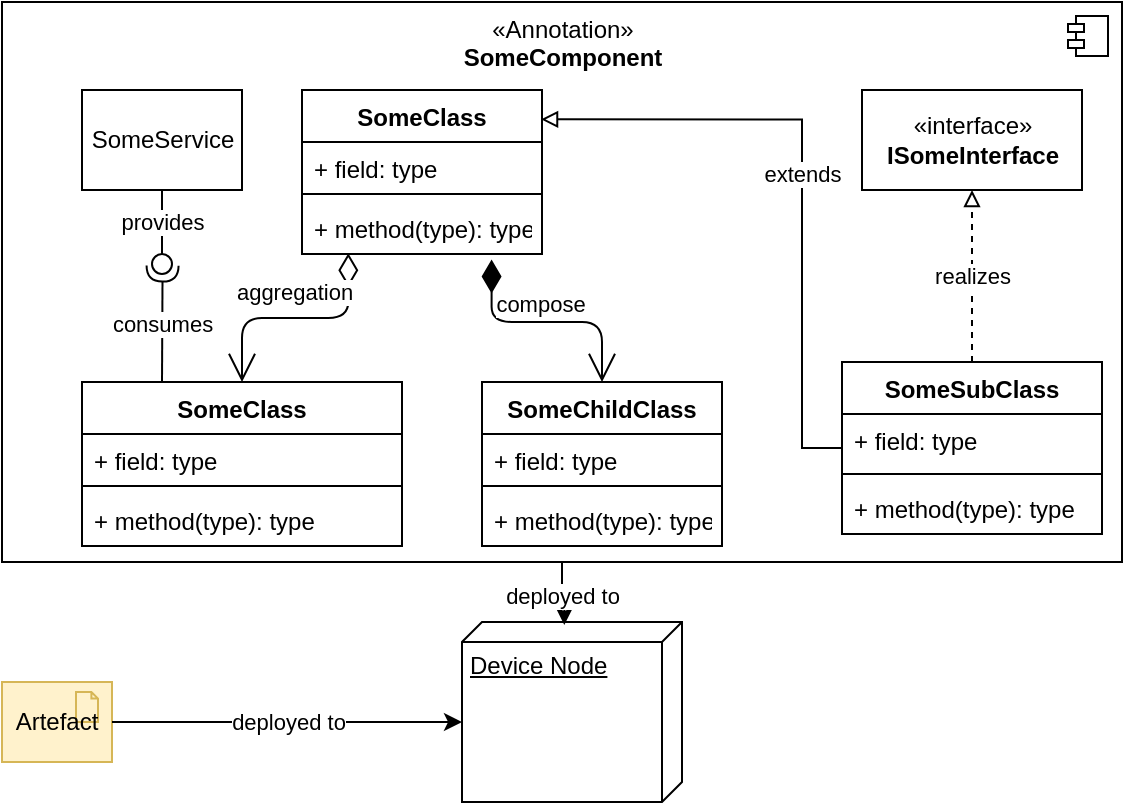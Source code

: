 <mxfile version="20.8.16" type="device"><diagram id="wgydOx7EFTo8UJbecMTP" name="Simplified Component &amp; Class Diagram"><mxGraphModel dx="1036" dy="623" grid="1" gridSize="10" guides="1" tooltips="1" connect="1" arrows="1" fold="1" page="1" pageScale="1" pageWidth="827" pageHeight="1169" math="0" shadow="0"><root><mxCell id="0"/><mxCell id="1" parent="0"/><mxCell id="K8eABO2N2G37sUBRrBTo-13" value="Device Node" style="verticalAlign=top;align=left;spacingTop=8;spacingLeft=2;spacingRight=12;shape=cube;size=10;direction=south;fontStyle=4;html=1;" vertex="1" parent="1"><mxGeometry x="350" y="510" width="110" height="90" as="geometry"/></mxCell><mxCell id="K8eABO2N2G37sUBRrBTo-14" value="deployed to" style="edgeStyle=orthogonalEdgeStyle;rounded=0;orthogonalLoop=1;jettySize=auto;html=1;entryX=0.017;entryY=0.535;entryDx=0;entryDy=0;entryPerimeter=0;endArrow=classic;endFill=1;align=center;" edge="1" parent="1" source="K8eABO2N2G37sUBRrBTo-15" target="K8eABO2N2G37sUBRrBTo-13"><mxGeometry relative="1" as="geometry"/></mxCell><mxCell id="K8eABO2N2G37sUBRrBTo-15" value="«Annotation»&lt;br&gt;&lt;b&gt;SomeComponent&lt;/b&gt;" style="html=1;dropTarget=0;verticalAlign=top;container=1;collapsible=0;" vertex="1" parent="1"><mxGeometry x="120" y="200" width="560" height="280" as="geometry"/></mxCell><mxCell id="K8eABO2N2G37sUBRrBTo-16" value="" style="shape=component;jettyWidth=8;jettyHeight=4;" vertex="1" parent="K8eABO2N2G37sUBRrBTo-15"><mxGeometry x="1" width="20" height="20" relative="1" as="geometry"><mxPoint x="-27" y="7" as="offset"/></mxGeometry></mxCell><mxCell id="K8eABO2N2G37sUBRrBTo-17" value="«interface»&lt;br&gt;&lt;b&gt;ISomeInterface&lt;/b&gt;" style="html=1;recursiveResize=0;" vertex="1" parent="1"><mxGeometry x="550" y="244" width="110" height="50" as="geometry"/></mxCell><mxCell id="K8eABO2N2G37sUBRrBTo-18" value="realizes" style="edgeStyle=orthogonalEdgeStyle;rounded=0;orthogonalLoop=1;jettySize=auto;html=1;entryX=0.5;entryY=1;entryDx=0;entryDy=0;endArrow=block;endFill=0;dashed=1;" edge="1" parent="1" source="K8eABO2N2G37sUBRrBTo-28" target="K8eABO2N2G37sUBRrBTo-17"><mxGeometry relative="1" as="geometry"/></mxCell><mxCell id="K8eABO2N2G37sUBRrBTo-19" value="extends" style="edgeStyle=orthogonalEdgeStyle;rounded=0;orthogonalLoop=1;jettySize=auto;html=1;entryX=0.996;entryY=0.179;entryDx=0;entryDy=0;entryPerimeter=0;endArrow=block;endFill=0;" edge="1" parent="1" source="K8eABO2N2G37sUBRrBTo-28" target="K8eABO2N2G37sUBRrBTo-32"><mxGeometry relative="1" as="geometry"><Array as="points"><mxPoint x="520" y="423"/><mxPoint x="520" y="259"/></Array></mxGeometry></mxCell><mxCell id="K8eABO2N2G37sUBRrBTo-20" value="compose" style="endArrow=open;html=1;endSize=12;startArrow=diamondThin;startSize=14;startFill=1;edgeStyle=orthogonalEdgeStyle;align=center;verticalAlign=bottom;exitX=0.79;exitY=1.106;exitDx=0;exitDy=0;exitPerimeter=0;entryX=0.5;entryY=0;entryDx=0;entryDy=0;" edge="1" parent="1" source="K8eABO2N2G37sUBRrBTo-35" target="K8eABO2N2G37sUBRrBTo-36"><mxGeometry x="-0.043" relative="1" as="geometry"><mxPoint x="370" y="360" as="sourcePoint"/><mxPoint x="530" y="360" as="targetPoint"/><Array as="points"><mxPoint x="365" y="360"/><mxPoint x="420" y="360"/></Array><mxPoint as="offset"/></mxGeometry></mxCell><mxCell id="K8eABO2N2G37sUBRrBTo-21" value="aggregation" style="endArrow=open;html=1;endSize=12;startArrow=diamondThin;startSize=14;startFill=0;edgeStyle=elbowEdgeStyle;align=center;verticalAlign=middle;exitX=0.193;exitY=0.985;exitDx=0;exitDy=0;exitPerimeter=0;entryX=0.5;entryY=0;entryDx=0;entryDy=0;elbow=vertical;" edge="1" parent="1" source="K8eABO2N2G37sUBRrBTo-35" target="K8eABO2N2G37sUBRrBTo-40"><mxGeometry x="0.021" y="-13" relative="1" as="geometry"><mxPoint x="430" y="530" as="sourcePoint"/><mxPoint x="590" y="530" as="targetPoint"/><mxPoint as="offset"/></mxGeometry></mxCell><mxCell id="K8eABO2N2G37sUBRrBTo-22" value="SomeService" style="html=1;" vertex="1" parent="1"><mxGeometry x="160" y="244" width="80" height="50" as="geometry"/></mxCell><mxCell id="K8eABO2N2G37sUBRrBTo-23" value="provides" style="rounded=0;orthogonalLoop=1;jettySize=auto;html=1;endArrow=none;endFill=0;align=center;exitX=0.5;exitY=1;exitDx=0;exitDy=0;" edge="1" parent="1" source="K8eABO2N2G37sUBRrBTo-22" target="K8eABO2N2G37sUBRrBTo-25"><mxGeometry relative="1" as="geometry"><mxPoint x="235" y="315" as="sourcePoint"/></mxGeometry></mxCell><mxCell id="K8eABO2N2G37sUBRrBTo-24" value="consumes" style="rounded=0;orthogonalLoop=1;jettySize=auto;html=1;endArrow=halfCircle;endFill=0;endSize=6;strokeWidth=1;align=center;exitX=0.25;exitY=0;exitDx=0;exitDy=0;entryX=0.529;entryY=0.581;entryDx=0;entryDy=0;entryPerimeter=0;" edge="1" parent="1" source="K8eABO2N2G37sUBRrBTo-40" target="K8eABO2N2G37sUBRrBTo-25"><mxGeometry relative="1" as="geometry"><mxPoint x="199" y="402" as="sourcePoint"/></mxGeometry></mxCell><mxCell id="K8eABO2N2G37sUBRrBTo-25" value="" style="ellipse;whiteSpace=wrap;html=1;fontFamily=Helvetica;fontSize=12;fontColor=#000000;align=center;strokeColor=#000000;fillColor=#ffffff;points=[];aspect=fixed;resizable=0;" vertex="1" parent="1"><mxGeometry x="195" y="326" width="10" height="10" as="geometry"/></mxCell><mxCell id="K8eABO2N2G37sUBRrBTo-26" value="Artefact" style="html=1;outlineConnect=0;whiteSpace=wrap;fillColor=#fff2cc;shape=mxgraph.archimate.application;appType=artifact;strokeColor=#d6b656;" vertex="1" parent="1"><mxGeometry x="120" y="540" width="55" height="40" as="geometry"/></mxCell><mxCell id="K8eABO2N2G37sUBRrBTo-27" value="deployed to" style="edgeStyle=orthogonalEdgeStyle;rounded=0;orthogonalLoop=1;jettySize=auto;html=1;entryX=0;entryY=0;entryDx=50;entryDy=110;entryPerimeter=0;endArrow=classic;endFill=1;align=center;exitX=1;exitY=0.5;exitDx=0;exitDy=0;exitPerimeter=0;" edge="1" parent="1" source="K8eABO2N2G37sUBRrBTo-26" target="K8eABO2N2G37sUBRrBTo-13"><mxGeometry relative="1" as="geometry"><mxPoint x="430" y="470" as="sourcePoint"/><mxPoint x="150" y="500" as="targetPoint"/></mxGeometry></mxCell><mxCell id="K8eABO2N2G37sUBRrBTo-28" value="SomeSubClass" style="swimlane;fontStyle=1;align=center;verticalAlign=top;childLayout=stackLayout;horizontal=1;startSize=26;horizontalStack=0;resizeParent=1;resizeParentMax=0;resizeLast=0;collapsible=0;marginBottom=0;" vertex="1" parent="1"><mxGeometry x="540" y="380" width="130" height="86" as="geometry"/></mxCell><mxCell id="K8eABO2N2G37sUBRrBTo-29" value="+ field: type" style="text;strokeColor=none;fillColor=none;align=left;verticalAlign=top;spacingLeft=4;spacingRight=4;overflow=hidden;rotatable=0;points=[[0,0.5],[1,0.5]];portConstraint=eastwest;" vertex="1" parent="K8eABO2N2G37sUBRrBTo-28"><mxGeometry y="26" width="130" height="26" as="geometry"/></mxCell><mxCell id="K8eABO2N2G37sUBRrBTo-30" value="" style="line;strokeWidth=1;fillColor=none;align=left;verticalAlign=middle;spacingTop=-1;spacingLeft=3;spacingRight=3;rotatable=0;labelPosition=right;points=[];portConstraint=eastwest;" vertex="1" parent="K8eABO2N2G37sUBRrBTo-28"><mxGeometry y="52" width="130" height="8" as="geometry"/></mxCell><mxCell id="K8eABO2N2G37sUBRrBTo-31" value="+ method(type): type" style="text;strokeColor=none;fillColor=none;align=left;verticalAlign=top;spacingLeft=4;spacingRight=4;overflow=hidden;rotatable=0;points=[[0,0.5],[1,0.5]];portConstraint=eastwest;" vertex="1" parent="K8eABO2N2G37sUBRrBTo-28"><mxGeometry y="60" width="130" height="26" as="geometry"/></mxCell><mxCell id="K8eABO2N2G37sUBRrBTo-32" value="SomeClass" style="swimlane;fontStyle=1;align=center;verticalAlign=top;childLayout=stackLayout;horizontal=1;startSize=26;horizontalStack=0;resizeParent=1;resizeParentMax=0;resizeLast=0;collapsible=0;marginBottom=0;" vertex="1" parent="1"><mxGeometry x="270" y="244" width="120" height="82" as="geometry"/></mxCell><mxCell id="K8eABO2N2G37sUBRrBTo-33" value="+ field: type" style="text;strokeColor=none;fillColor=none;align=left;verticalAlign=top;spacingLeft=4;spacingRight=4;overflow=hidden;rotatable=0;points=[[0,0.5],[1,0.5]];portConstraint=eastwest;" vertex="1" parent="K8eABO2N2G37sUBRrBTo-32"><mxGeometry y="26" width="120" height="22" as="geometry"/></mxCell><mxCell id="K8eABO2N2G37sUBRrBTo-34" value="" style="line;strokeWidth=1;fillColor=none;align=left;verticalAlign=middle;spacingTop=-1;spacingLeft=3;spacingRight=3;rotatable=0;labelPosition=right;points=[];portConstraint=eastwest;" vertex="1" parent="K8eABO2N2G37sUBRrBTo-32"><mxGeometry y="48" width="120" height="8" as="geometry"/></mxCell><mxCell id="K8eABO2N2G37sUBRrBTo-35" value="+ method(type): type" style="text;strokeColor=none;fillColor=none;align=left;verticalAlign=top;spacingLeft=4;spacingRight=4;overflow=hidden;rotatable=0;points=[[0,0.5],[1,0.5]];portConstraint=eastwest;" vertex="1" parent="K8eABO2N2G37sUBRrBTo-32"><mxGeometry y="56" width="120" height="26" as="geometry"/></mxCell><mxCell id="K8eABO2N2G37sUBRrBTo-36" value="SomeChildClass" style="swimlane;fontStyle=1;align=center;verticalAlign=top;childLayout=stackLayout;horizontal=1;startSize=26;horizontalStack=0;resizeParent=1;resizeParentMax=0;resizeLast=0;collapsible=0;marginBottom=0;" vertex="1" parent="1"><mxGeometry x="360" y="390" width="120" height="82" as="geometry"/></mxCell><mxCell id="K8eABO2N2G37sUBRrBTo-37" value="+ field: type" style="text;strokeColor=none;fillColor=none;align=left;verticalAlign=top;spacingLeft=4;spacingRight=4;overflow=hidden;rotatable=0;points=[[0,0.5],[1,0.5]];portConstraint=eastwest;" vertex="1" parent="K8eABO2N2G37sUBRrBTo-36"><mxGeometry y="26" width="120" height="22" as="geometry"/></mxCell><mxCell id="K8eABO2N2G37sUBRrBTo-38" value="" style="line;strokeWidth=1;fillColor=none;align=left;verticalAlign=middle;spacingTop=-1;spacingLeft=3;spacingRight=3;rotatable=0;labelPosition=right;points=[];portConstraint=eastwest;" vertex="1" parent="K8eABO2N2G37sUBRrBTo-36"><mxGeometry y="48" width="120" height="8" as="geometry"/></mxCell><mxCell id="K8eABO2N2G37sUBRrBTo-39" value="+ method(type): type" style="text;strokeColor=none;fillColor=none;align=left;verticalAlign=top;spacingLeft=4;spacingRight=4;overflow=hidden;rotatable=0;points=[[0,0.5],[1,0.5]];portConstraint=eastwest;" vertex="1" parent="K8eABO2N2G37sUBRrBTo-36"><mxGeometry y="56" width="120" height="26" as="geometry"/></mxCell><mxCell id="K8eABO2N2G37sUBRrBTo-40" value="SomeClass" style="swimlane;fontStyle=1;align=center;verticalAlign=top;childLayout=stackLayout;horizontal=1;startSize=26;horizontalStack=0;resizeParent=1;resizeParentMax=0;resizeLast=0;collapsible=0;marginBottom=0;" vertex="1" parent="1"><mxGeometry x="160" y="390" width="160" height="82" as="geometry"/></mxCell><mxCell id="K8eABO2N2G37sUBRrBTo-41" value="+ field: type" style="text;strokeColor=none;fillColor=none;align=left;verticalAlign=top;spacingLeft=4;spacingRight=4;overflow=hidden;rotatable=0;points=[[0,0.5],[1,0.5]];portConstraint=eastwest;" vertex="1" parent="K8eABO2N2G37sUBRrBTo-40"><mxGeometry y="26" width="160" height="22" as="geometry"/></mxCell><mxCell id="K8eABO2N2G37sUBRrBTo-42" value="" style="line;strokeWidth=1;fillColor=none;align=left;verticalAlign=middle;spacingTop=-1;spacingLeft=3;spacingRight=3;rotatable=0;labelPosition=right;points=[];portConstraint=eastwest;" vertex="1" parent="K8eABO2N2G37sUBRrBTo-40"><mxGeometry y="48" width="160" height="8" as="geometry"/></mxCell><mxCell id="K8eABO2N2G37sUBRrBTo-43" value="+ method(type): type" style="text;strokeColor=none;fillColor=none;align=left;verticalAlign=top;spacingLeft=4;spacingRight=4;overflow=hidden;rotatable=0;points=[[0,0.5],[1,0.5]];portConstraint=eastwest;" vertex="1" parent="K8eABO2N2G37sUBRrBTo-40"><mxGeometry y="56" width="160" height="26" as="geometry"/></mxCell></root></mxGraphModel></diagram></mxfile>